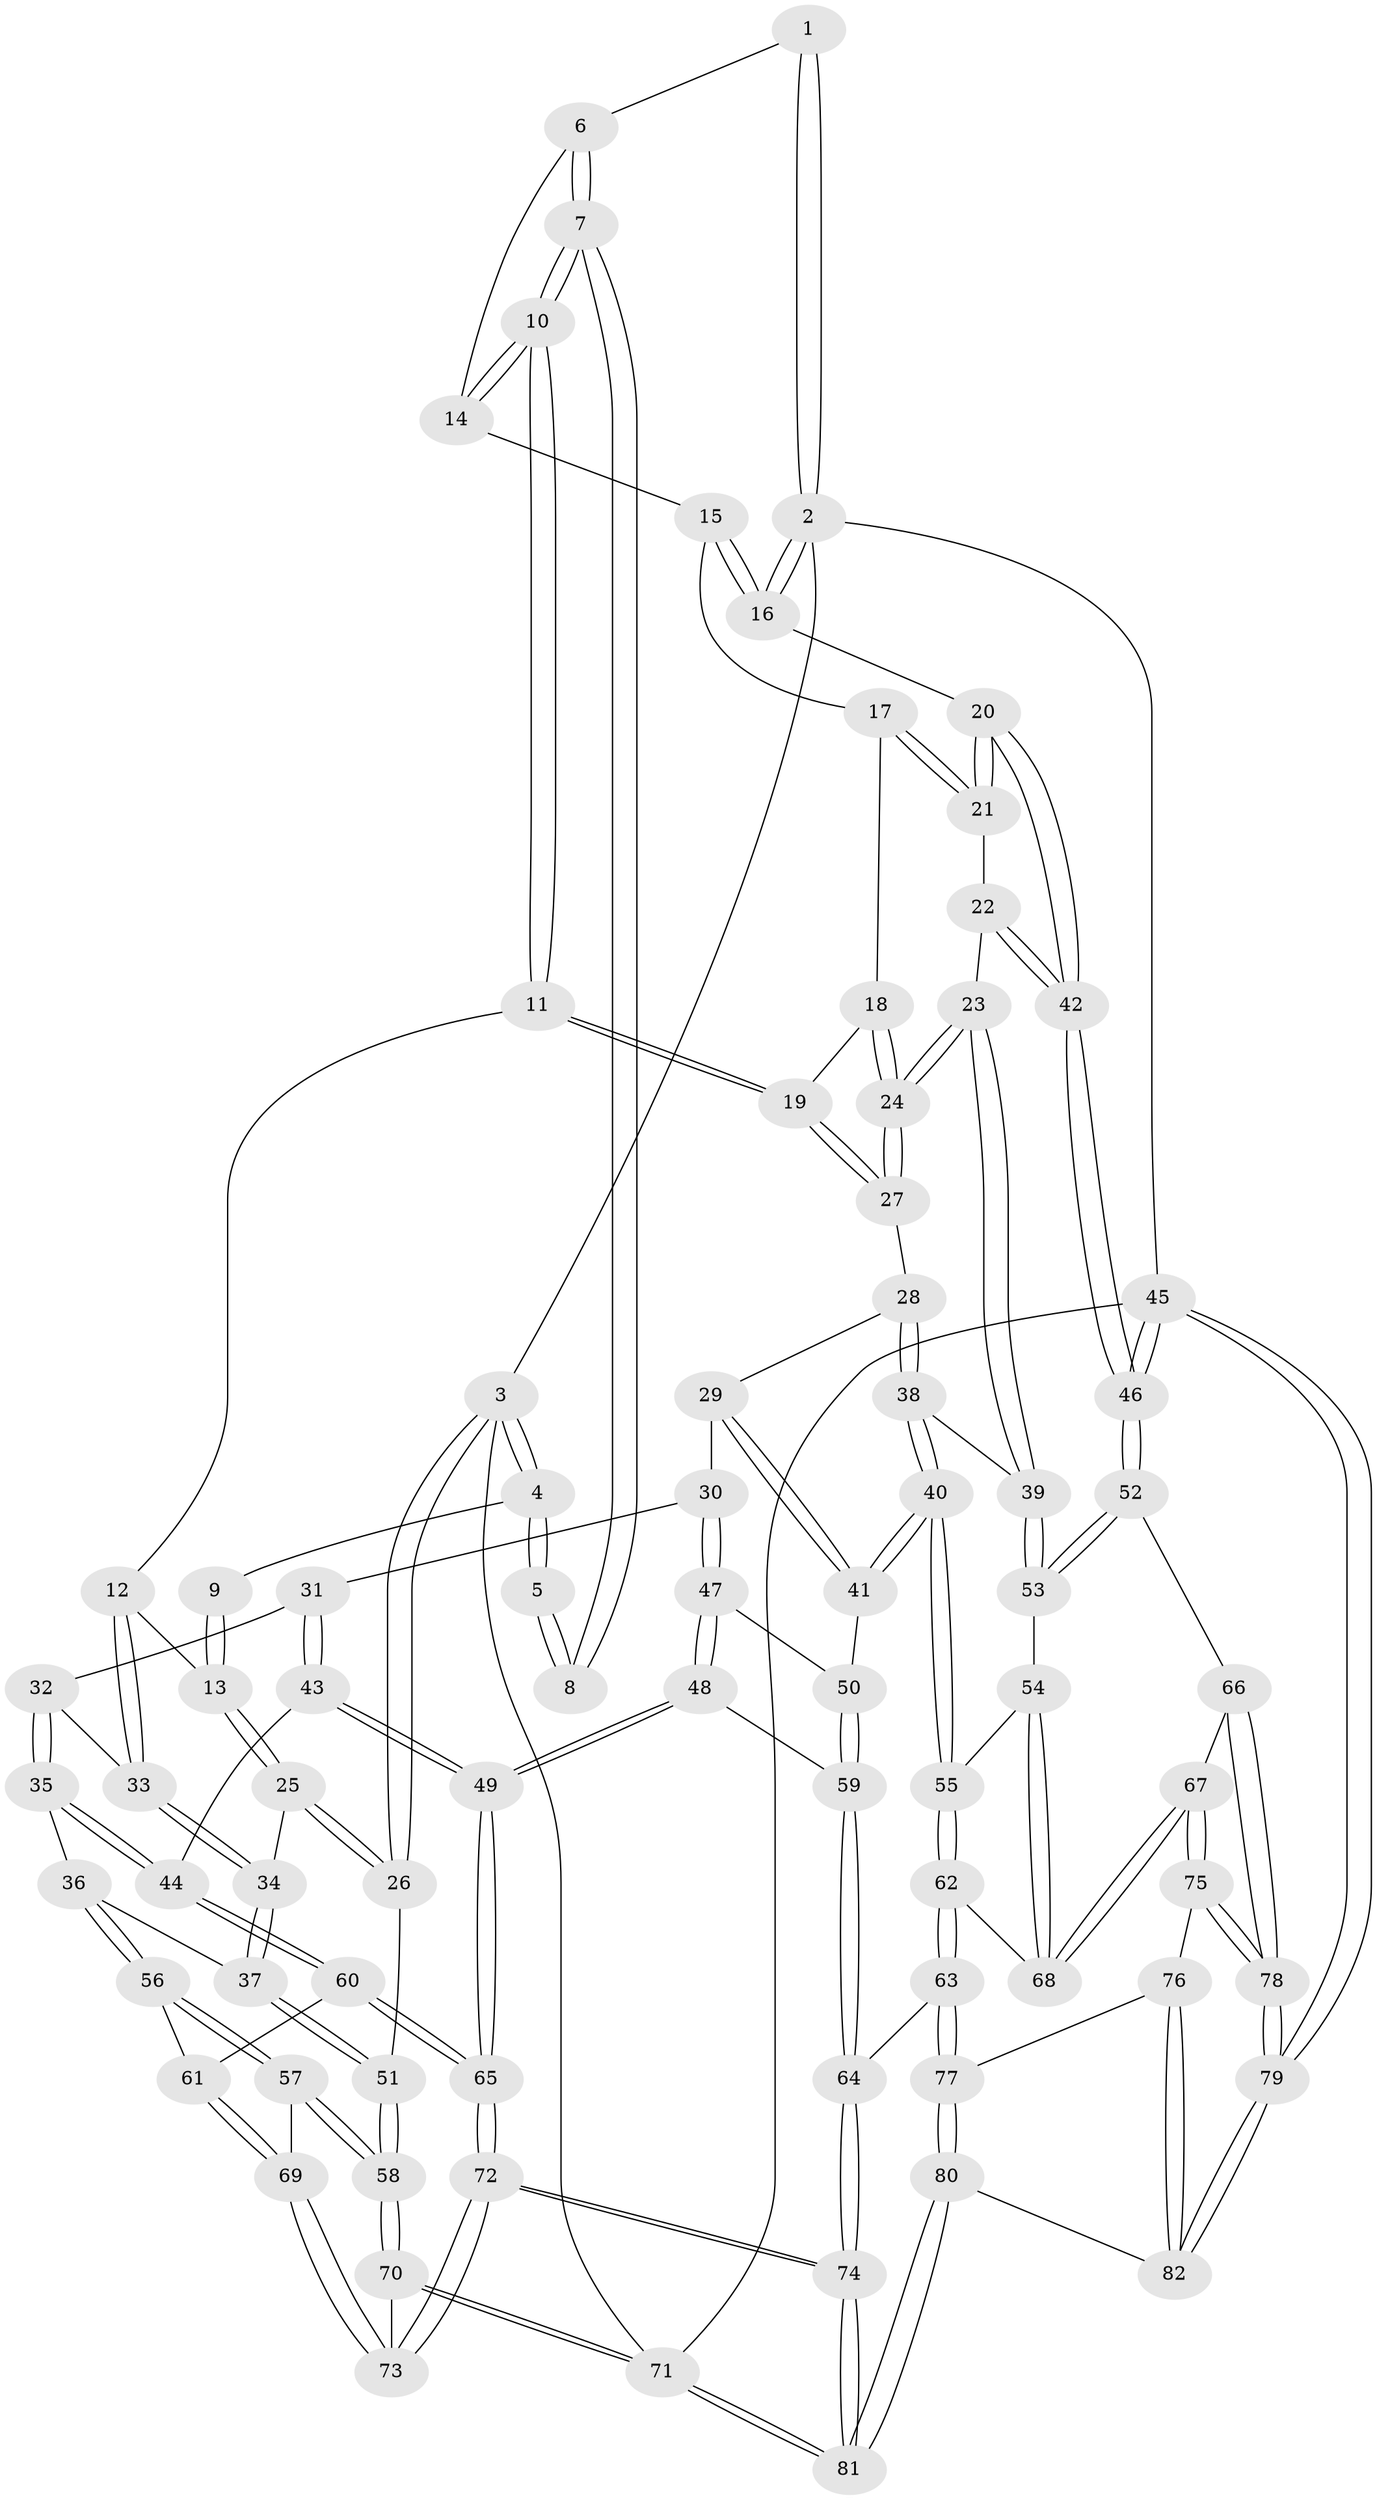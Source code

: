 // coarse degree distribution, {3: 0.5769230769230769, 6: 0.038461538461538464, 2: 0.23076923076923078, 4: 0.11538461538461539, 7: 0.038461538461538464}
// Generated by graph-tools (version 1.1) at 2025/54/03/04/25 22:54:15]
// undirected, 82 vertices, 202 edges
graph export_dot {
  node [color=gray90,style=filled];
  1 [pos="+0.6476477185344688+0"];
  2 [pos="+1+0"];
  3 [pos="+0+0"];
  4 [pos="+0+0"];
  5 [pos="+0.4267983999651482+0"];
  6 [pos="+0.7271475371504241+0.1294974615769328"];
  7 [pos="+0.4210652197572093+0.1178098301046966"];
  8 [pos="+0.40411275619386733+0.018763806325460566"];
  9 [pos="+0.17390386447563277+0.1086216679891867"];
  10 [pos="+0.4253891306815657+0.24851514908057817"];
  11 [pos="+0.42027460496658436+0.27594128866098633"];
  12 [pos="+0.3820881390117099+0.29151943907213357"];
  13 [pos="+0.10128632562073485+0.31057817399869947"];
  14 [pos="+0.7408895513577646+0.15636108220622014"];
  15 [pos="+0.7764342650814015+0.19072870444665616"];
  16 [pos="+1+0"];
  17 [pos="+0.7763752494289672+0.20819986006587612"];
  18 [pos="+0.7140483575389519+0.3122795217120658"];
  19 [pos="+0.49218460225839056+0.35075677517035775"];
  20 [pos="+1+0.2674203108920848"];
  21 [pos="+0.9453143834605283+0.35711984157506793"];
  22 [pos="+0.8638908468969225+0.4696149695619452"];
  23 [pos="+0.7928189255999961+0.5077503790674329"];
  24 [pos="+0.7872074622133456+0.49930886237828714"];
  25 [pos="+0.07533081951063042+0.32391230679495014"];
  26 [pos="+0+0.36238464180195934"];
  27 [pos="+0.5003363056885041+0.38465081581047805"];
  28 [pos="+0.5025030810020299+0.44635993706264154"];
  29 [pos="+0.4941281630751108+0.46595351378116057"];
  30 [pos="+0.4200441092649275+0.5363304523475413"];
  31 [pos="+0.4031904646456587+0.5393164212128843"];
  32 [pos="+0.35818275726888926+0.5211969055545741"];
  33 [pos="+0.30535831469659674+0.4850189446251649"];
  34 [pos="+0.2452914043437821+0.5232017101764738"];
  35 [pos="+0.266854202137992+0.6393275371486276"];
  36 [pos="+0.24753476491683918+0.6237413903207286"];
  37 [pos="+0.24236212331828452+0.5439838723339994"];
  38 [pos="+0.640839450350348+0.5498846928216723"];
  39 [pos="+0.7822555902861612+0.5410909632077315"];
  40 [pos="+0.5526245042392762+0.6683753921082031"];
  41 [pos="+0.5367533236970968+0.660144265708286"];
  42 [pos="+1+0.6297430883024726"];
  43 [pos="+0.2929806830135796+0.6626484301883201"];
  44 [pos="+0.2893635359141227+0.6605979755667505"];
  45 [pos="+1+1"];
  46 [pos="+1+0.7054409845492335"];
  47 [pos="+0.4309660857417494+0.593559968059068"];
  48 [pos="+0.3434856151804135+0.7098128340118154"];
  49 [pos="+0.33756216022768676+0.7100425682538853"];
  50 [pos="+0.5121558617592951+0.6613440044045843"];
  51 [pos="+0+0.528067435590298"];
  52 [pos="+0.9936611717986547+0.7231554244132311"];
  53 [pos="+0.7975451831817529+0.6221709427330825"];
  54 [pos="+0.7629104166856603+0.6688749026245522"];
  55 [pos="+0.5737239867411846+0.6998556360765016"];
  56 [pos="+0.05016376758301465+0.6617753720220528"];
  57 [pos="+0+0.6375449835757097"];
  58 [pos="+0+0.6152177840751487"];
  59 [pos="+0.38314038923670196+0.7169695853389835"];
  60 [pos="+0.17422096637772752+0.7706670552863962"];
  61 [pos="+0.14850758871920006+0.7598404817834661"];
  62 [pos="+0.569647527878104+0.7872597543209183"];
  63 [pos="+0.5560229395615685+0.8187879442359638"];
  64 [pos="+0.49768429586713997+0.8366767760433081"];
  65 [pos="+0.27573867841900734+0.906180409616847"];
  66 [pos="+0.9163838067100492+0.8118782261085066"];
  67 [pos="+0.7577613276993194+0.8094700374556697"];
  68 [pos="+0.7490156592112176+0.7809456078500897"];
  69 [pos="+0.11281005761755032+0.8421971653307017"];
  70 [pos="+0+0.8182441294166912"];
  71 [pos="+0+1"];
  72 [pos="+0.27929503703510283+1"];
  73 [pos="+0.11614941389700754+0.862559138980445"];
  74 [pos="+0.28355152373311665+1"];
  75 [pos="+0.7392508033902412+0.9061492494616558"];
  76 [pos="+0.6523217553003668+0.8934757920962617"];
  77 [pos="+0.6044297444934723+0.8775120269619384"];
  78 [pos="+0.8520567505155435+1"];
  79 [pos="+0.915974054555795+1"];
  80 [pos="+0.475885545091101+1"];
  81 [pos="+0.2721175127758988+1"];
  82 [pos="+0.5635469542860527+1"];
  1 -- 2;
  1 -- 2;
  1 -- 6;
  2 -- 3;
  2 -- 16;
  2 -- 16;
  2 -- 45;
  3 -- 4;
  3 -- 4;
  3 -- 26;
  3 -- 26;
  3 -- 71;
  4 -- 5;
  4 -- 5;
  4 -- 9;
  5 -- 8;
  5 -- 8;
  6 -- 7;
  6 -- 7;
  6 -- 14;
  7 -- 8;
  7 -- 8;
  7 -- 10;
  7 -- 10;
  9 -- 13;
  9 -- 13;
  10 -- 11;
  10 -- 11;
  10 -- 14;
  10 -- 14;
  11 -- 12;
  11 -- 19;
  11 -- 19;
  12 -- 13;
  12 -- 33;
  12 -- 33;
  13 -- 25;
  13 -- 25;
  14 -- 15;
  15 -- 16;
  15 -- 16;
  15 -- 17;
  16 -- 20;
  17 -- 18;
  17 -- 21;
  17 -- 21;
  18 -- 19;
  18 -- 24;
  18 -- 24;
  19 -- 27;
  19 -- 27;
  20 -- 21;
  20 -- 21;
  20 -- 42;
  20 -- 42;
  21 -- 22;
  22 -- 23;
  22 -- 42;
  22 -- 42;
  23 -- 24;
  23 -- 24;
  23 -- 39;
  23 -- 39;
  24 -- 27;
  24 -- 27;
  25 -- 26;
  25 -- 26;
  25 -- 34;
  26 -- 51;
  27 -- 28;
  28 -- 29;
  28 -- 38;
  28 -- 38;
  29 -- 30;
  29 -- 41;
  29 -- 41;
  30 -- 31;
  30 -- 47;
  30 -- 47;
  31 -- 32;
  31 -- 43;
  31 -- 43;
  32 -- 33;
  32 -- 35;
  32 -- 35;
  33 -- 34;
  33 -- 34;
  34 -- 37;
  34 -- 37;
  35 -- 36;
  35 -- 44;
  35 -- 44;
  36 -- 37;
  36 -- 56;
  36 -- 56;
  37 -- 51;
  37 -- 51;
  38 -- 39;
  38 -- 40;
  38 -- 40;
  39 -- 53;
  39 -- 53;
  40 -- 41;
  40 -- 41;
  40 -- 55;
  40 -- 55;
  41 -- 50;
  42 -- 46;
  42 -- 46;
  43 -- 44;
  43 -- 49;
  43 -- 49;
  44 -- 60;
  44 -- 60;
  45 -- 46;
  45 -- 46;
  45 -- 79;
  45 -- 79;
  45 -- 71;
  46 -- 52;
  46 -- 52;
  47 -- 48;
  47 -- 48;
  47 -- 50;
  48 -- 49;
  48 -- 49;
  48 -- 59;
  49 -- 65;
  49 -- 65;
  50 -- 59;
  50 -- 59;
  51 -- 58;
  51 -- 58;
  52 -- 53;
  52 -- 53;
  52 -- 66;
  53 -- 54;
  54 -- 55;
  54 -- 68;
  54 -- 68;
  55 -- 62;
  55 -- 62;
  56 -- 57;
  56 -- 57;
  56 -- 61;
  57 -- 58;
  57 -- 58;
  57 -- 69;
  58 -- 70;
  58 -- 70;
  59 -- 64;
  59 -- 64;
  60 -- 61;
  60 -- 65;
  60 -- 65;
  61 -- 69;
  61 -- 69;
  62 -- 63;
  62 -- 63;
  62 -- 68;
  63 -- 64;
  63 -- 77;
  63 -- 77;
  64 -- 74;
  64 -- 74;
  65 -- 72;
  65 -- 72;
  66 -- 67;
  66 -- 78;
  66 -- 78;
  67 -- 68;
  67 -- 68;
  67 -- 75;
  67 -- 75;
  69 -- 73;
  69 -- 73;
  70 -- 71;
  70 -- 71;
  70 -- 73;
  71 -- 81;
  71 -- 81;
  72 -- 73;
  72 -- 73;
  72 -- 74;
  72 -- 74;
  74 -- 81;
  74 -- 81;
  75 -- 76;
  75 -- 78;
  75 -- 78;
  76 -- 77;
  76 -- 82;
  76 -- 82;
  77 -- 80;
  77 -- 80;
  78 -- 79;
  78 -- 79;
  79 -- 82;
  79 -- 82;
  80 -- 81;
  80 -- 81;
  80 -- 82;
}
